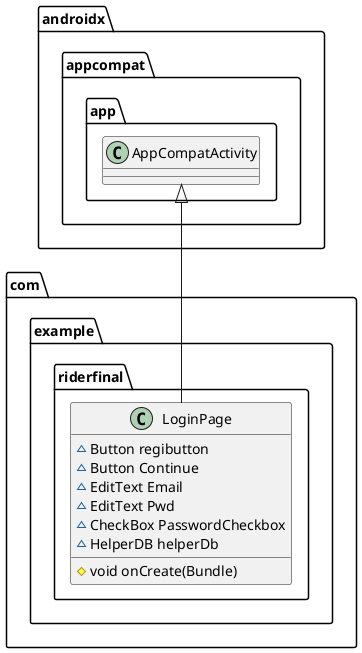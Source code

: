 @startuml
class com.example.riderfinal.LoginPage {
~ Button regibutton
~ Button Continue
~ EditText Email
~ EditText Pwd
~ CheckBox PasswordCheckbox
~ HelperDB helperDb
# void onCreate(Bundle)
}




androidx.appcompat.app.AppCompatActivity <|-- com.example.riderfinal.LoginPage
@enduml